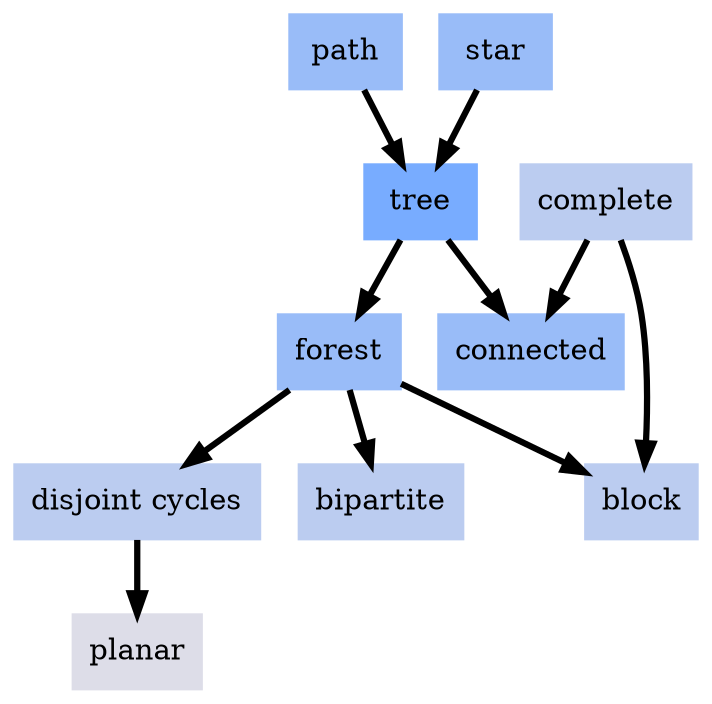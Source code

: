 digraph local_rJyICu {
	node [color=lightblue2 style=filled]
	margin=0.04 size="6,6"
	"n_ryPlqz" [label="path" URL="/parameters/html/ryPlqz" color="#99bcf8" shape=box]
	"n_AGnF5Z" [label="disjoint cycles" URL="/parameters/html/AGnF5Z" color="#bbccf0" shape=box]
	"n_loZ5LD" [label="planar" URL="/parameters/html/loZ5LD" color="#dddde8" shape=box]
	"n_rJyICu" [label="tree" URL="/parameters/html/rJyICu" color="#78acff" shape=box]
	"n_EhdXNA" [label="complete" URL="/parameters/html/EhdXNA" color="#bbccf0" shape=box]
	"n_cLHJkW" [label="bipartite" URL="/parameters/html/cLHJkW" color="#bbccf0" shape=box]
	"n_KlMP0i" [label="connected" URL="/parameters/html/KlMP0i" color="#99bcf8" shape=box]
	"n_JngPPm" [label="forest" URL="/parameters/html/JngPPm" color="#99bcf8" shape=box]
	"n_CortlU" [label="star" URL="/parameters/html/CortlU" color="#99bcf8" shape=box]
	"n_QrxQsH" [label="block" URL="/parameters/html/QrxQsH" color="#bbccf0" shape=box]
	"n_EhdXNA" -> "n_KlMP0i" [label="" decorate=true lblstyle="above, sloped" weight="100" penwidth="3.0"]
	"n_CortlU" -> "n_rJyICu" [label="" decorate=true lblstyle="above, sloped" weight="100" penwidth="3.0"]
	"n_ryPlqz" -> "n_rJyICu" [label="" decorate=true lblstyle="above, sloped" weight="100" penwidth="3.0"]
	"n_JngPPm" -> "n_AGnF5Z" [label="" decorate=true lblstyle="above, sloped" weight="100" penwidth="3.0"]
	"n_EhdXNA" -> "n_QrxQsH" [label="" decorate=true lblstyle="above, sloped" weight="100" penwidth="3.0"]
	"n_JngPPm" -> "n_cLHJkW" [label="" decorate=true lblstyle="above, sloped" weight="100" penwidth="3.0"]
	"n_JngPPm" -> "n_QrxQsH" [label="" decorate=true lblstyle="above, sloped" weight="100" penwidth="3.0"]
	"n_AGnF5Z" -> "n_loZ5LD" [label="" decorate=true lblstyle="above, sloped" weight="100" penwidth="3.0"]
	"n_rJyICu" -> "n_JngPPm" [label="" decorate=true lblstyle="above, sloped" weight="100" penwidth="3.0"]
	"n_rJyICu" -> "n_KlMP0i" [label="" decorate=true lblstyle="above, sloped" weight="100" penwidth="3.0"]
}
